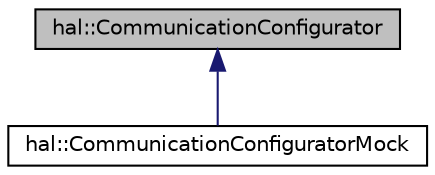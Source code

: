 digraph "hal::CommunicationConfigurator"
{
 // INTERACTIVE_SVG=YES
  edge [fontname="Helvetica",fontsize="10",labelfontname="Helvetica",labelfontsize="10"];
  node [fontname="Helvetica",fontsize="10",shape=record];
  Node0 [label="hal::CommunicationConfigurator",height=0.2,width=0.4,color="black", fillcolor="grey75", style="filled", fontcolor="black"];
  Node0 -> Node1 [dir="back",color="midnightblue",fontsize="10",style="solid",fontname="Helvetica"];
  Node1 [label="hal::CommunicationConfiguratorMock",height=0.2,width=0.4,color="black", fillcolor="white", style="filled",URL="$dc/d0a/classhal_1_1_communication_configurator_mock.html"];
}
